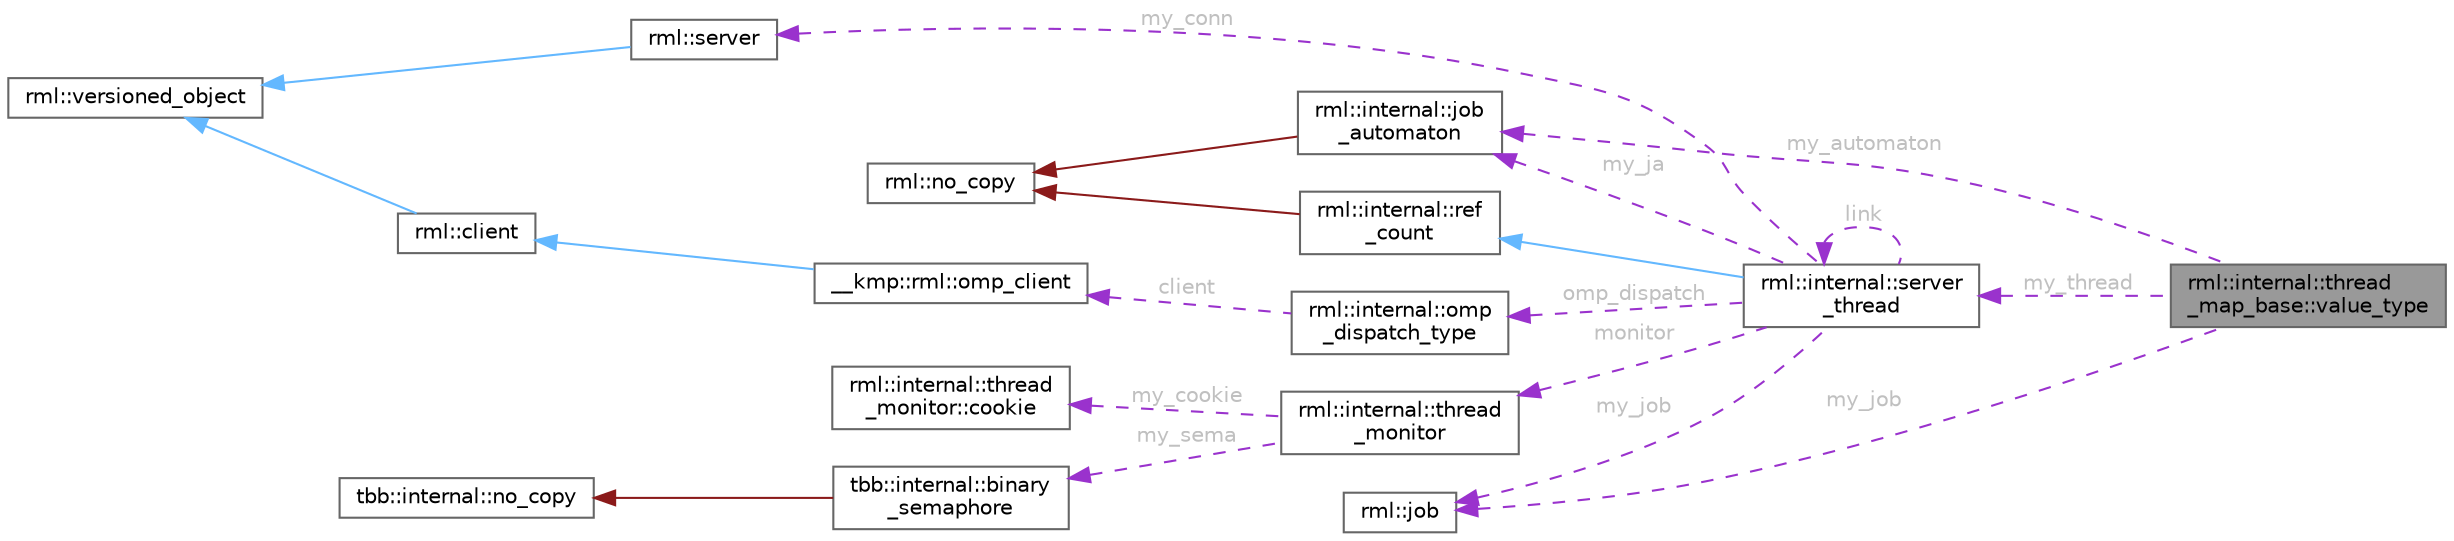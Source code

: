 digraph "rml::internal::thread_map_base::value_type"
{
 // LATEX_PDF_SIZE
  bgcolor="transparent";
  edge [fontname=Helvetica,fontsize=10,labelfontname=Helvetica,labelfontsize=10];
  node [fontname=Helvetica,fontsize=10,shape=box,height=0.2,width=0.4];
  rankdir="LR";
  Node1 [id="Node000001",label="rml::internal::thread\l_map_base::value_type",height=0.2,width=0.4,color="gray40", fillcolor="grey60", style="filled", fontcolor="black",tooltip="A value in the map"];
  Node2 -> Node1 [id="edge1_Node000001_Node000002",dir="back",color="darkorchid3",style="dashed",tooltip=" ",label=" my_thread",fontcolor="grey" ];
  Node2 [id="Node000002",label="rml::internal::server\l_thread",height=0.2,width=0.4,color="gray40", fillcolor="white", style="filled",URL="$classrml_1_1internal_1_1server__thread.html",tooltip="Per thread information"];
  Node3 -> Node2 [id="edge2_Node000002_Node000003",dir="back",color="steelblue1",style="solid",tooltip=" "];
  Node3 [id="Node000003",label="rml::internal::ref\l_count",height=0.2,width=0.4,color="gray40", fillcolor="white", style="filled",URL="$classrml_1_1internal_1_1ref__count.html",tooltip="A reference count."];
  Node4 -> Node3 [id="edge3_Node000003_Node000004",dir="back",color="firebrick4",style="solid",tooltip=" "];
  Node4 [id="Node000004",label="rml::no_copy",height=0.2,width=0.4,color="gray40", fillcolor="white", style="filled",URL="$classrml_1_1no__copy.html",tooltip="Base class for denying assignment and copy constructor."];
  Node5 -> Node2 [id="edge4_Node000002_Node000005",dir="back",color="darkorchid3",style="dashed",tooltip=" ",label=" monitor",fontcolor="grey" ];
  Node5 [id="Node000005",label="rml::internal::thread\l_monitor",height=0.2,width=0.4,color="gray40", fillcolor="white", style="filled",URL="$classrml_1_1internal_1_1thread__monitor.html",tooltip="Monitor with limited two-phase commit form of wait."];
  Node6 -> Node5 [id="edge5_Node000005_Node000006",dir="back",color="darkorchid3",style="dashed",tooltip=" ",label=" my_cookie",fontcolor="grey" ];
  Node6 [id="Node000006",label="rml::internal::thread\l_monitor::cookie",height=0.2,width=0.4,color="gray40", fillcolor="white", style="filled",URL="$classrml_1_1internal_1_1thread__monitor_1_1cookie.html",tooltip=" "];
  Node7 -> Node5 [id="edge6_Node000005_Node000007",dir="back",color="darkorchid3",style="dashed",tooltip=" ",label=" my_sema",fontcolor="grey" ];
  Node7 [id="Node000007",label="tbb::internal::binary\l_semaphore",height=0.2,width=0.4,color="gray40", fillcolor="white", style="filled",URL="$classtbb_1_1internal_1_1binary__semaphore.html",tooltip="binary_semaphore for concurrent monitor"];
  Node8 -> Node7 [id="edge7_Node000007_Node000008",dir="back",color="firebrick4",style="solid",tooltip=" "];
  Node8 [id="Node000008",label="tbb::internal::no_copy",height=0.2,width=0.4,color="gray40", fillcolor="white", style="filled",tooltip=" "];
  Node2 -> Node2 [id="edge8_Node000002_Node000002",dir="back",color="darkorchid3",style="dashed",tooltip=" ",label=" link",fontcolor="grey" ];
  Node9 -> Node2 [id="edge9_Node000002_Node000009",dir="back",color="darkorchid3",style="dashed",tooltip=" ",label=" my_conn",fontcolor="grey" ];
  Node9 [id="Node000009",label="rml::server",height=0.2,width=0.4,color="gray40", fillcolor="white", style="filled",URL="$classrml_1_1server.html",tooltip=" "];
  Node10 -> Node9 [id="edge10_Node000009_Node000010",dir="back",color="steelblue1",style="solid",tooltip=" "];
  Node10 [id="Node000010",label="rml::versioned_object",height=0.2,width=0.4,color="gray40", fillcolor="white", style="filled",URL="$classrml_1_1versioned__object.html",tooltip=" "];
  Node11 -> Node2 [id="edge11_Node000002_Node000011",dir="back",color="darkorchid3",style="dashed",tooltip=" ",label=" my_job",fontcolor="grey" ];
  Node11 [id="Node000011",label="rml::job",height=0.2,width=0.4,color="gray40", fillcolor="white", style="filled",URL="$classrml_1_1job.html",tooltip="Represents a client's job for an execution context."];
  Node12 -> Node2 [id="edge12_Node000002_Node000012",dir="back",color="darkorchid3",style="dashed",tooltip=" ",label=" my_ja",fontcolor="grey" ];
  Node12 [id="Node000012",label="rml::internal::job\l_automaton",height=0.2,width=0.4,color="gray40", fillcolor="white", style="filled",URL="$classrml_1_1internal_1_1job__automaton.html",tooltip="Finite state machine."];
  Node4 -> Node12 [id="edge13_Node000012_Node000004",dir="back",color="firebrick4",style="solid",tooltip=" "];
  Node13 -> Node2 [id="edge14_Node000002_Node000013",dir="back",color="darkorchid3",style="dashed",tooltip=" ",label=" omp_dispatch",fontcolor="grey" ];
  Node13 [id="Node000013",label="rml::internal::omp\l_dispatch_type",height=0.2,width=0.4,color="gray40", fillcolor="white", style="filled",URL="$classrml_1_1internal_1_1omp__dispatch__type.html",tooltip="Synchronizes dispatch of OpenMP work."];
  Node14 -> Node13 [id="edge15_Node000013_Node000014",dir="back",color="darkorchid3",style="dashed",tooltip=" ",label=" client",fontcolor="grey" ];
  Node14 [id="Node000014",label="__kmp::rml::omp_client",height=0.2,width=0.4,color="gray40", fillcolor="white", style="filled",URL="$class____kmp_1_1rml_1_1omp__client.html",tooltip=" "];
  Node15 -> Node14 [id="edge16_Node000014_Node000015",dir="back",color="steelblue1",style="solid",tooltip=" "];
  Node15 [id="Node000015",label="rml::client",height=0.2,width=0.4,color="gray40", fillcolor="white", style="filled",URL="$classrml_1_1client.html",tooltip="Information that client provides to server when asking for a server."];
  Node10 -> Node15 [id="edge17_Node000015_Node000010",dir="back",color="steelblue1",style="solid",tooltip=" "];
  Node11 -> Node1 [id="edge18_Node000001_Node000011",dir="back",color="darkorchid3",style="dashed",tooltip=" ",label=" my_job",fontcolor="grey" ];
  Node12 -> Node1 [id="edge19_Node000001_Node000012",dir="back",color="darkorchid3",style="dashed",tooltip=" ",label=" my_automaton",fontcolor="grey" ];
}
